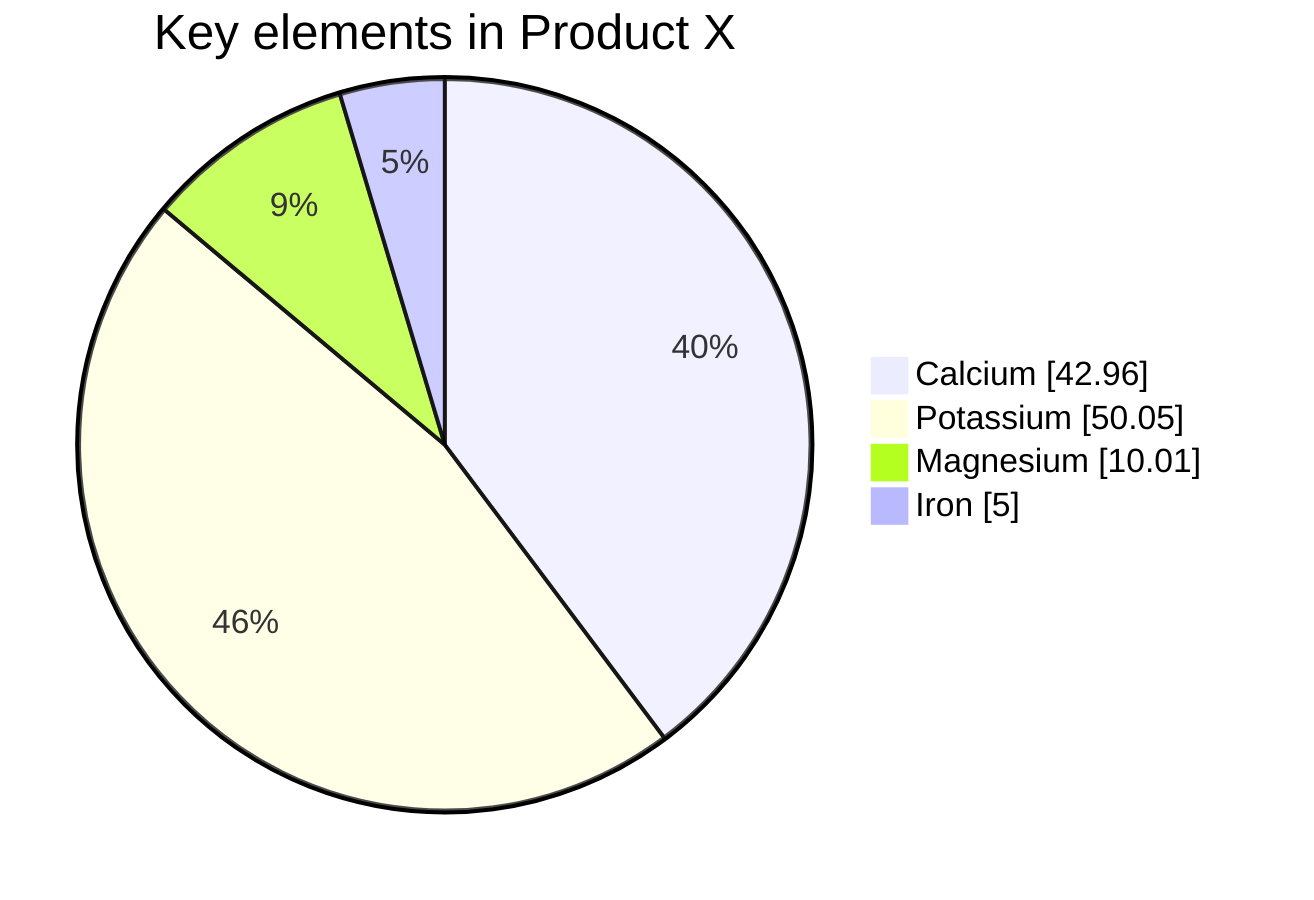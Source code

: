 pie showData
  title Key elements in Product X
  "Calcium" : 42.96
  "Potassium" : 50.05
  "Magnesium" : 10.01
  "Iron" : 5